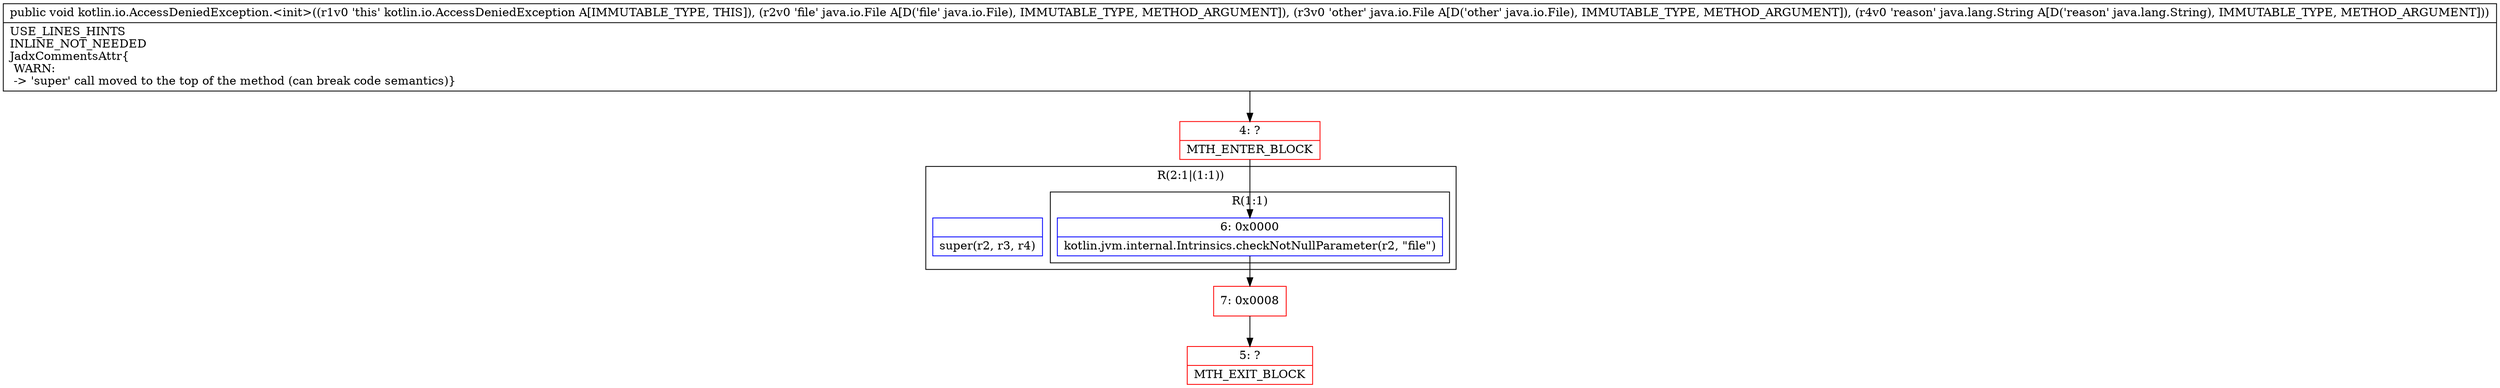 digraph "CFG forkotlin.io.AccessDeniedException.\<init\>(Ljava\/io\/File;Ljava\/io\/File;Ljava\/lang\/String;)V" {
subgraph cluster_Region_1090615917 {
label = "R(2:1|(1:1))";
node [shape=record,color=blue];
Node_InsnContainer_2105693507 [shape=record,label="{|super(r2, r3, r4)\l}"];
subgraph cluster_Region_1090509345 {
label = "R(1:1)";
node [shape=record,color=blue];
Node_6 [shape=record,label="{6\:\ 0x0000|kotlin.jvm.internal.Intrinsics.checkNotNullParameter(r2, \"file\")\l}"];
}
}
Node_4 [shape=record,color=red,label="{4\:\ ?|MTH_ENTER_BLOCK\l}"];
Node_7 [shape=record,color=red,label="{7\:\ 0x0008}"];
Node_5 [shape=record,color=red,label="{5\:\ ?|MTH_EXIT_BLOCK\l}"];
MethodNode[shape=record,label="{public void kotlin.io.AccessDeniedException.\<init\>((r1v0 'this' kotlin.io.AccessDeniedException A[IMMUTABLE_TYPE, THIS]), (r2v0 'file' java.io.File A[D('file' java.io.File), IMMUTABLE_TYPE, METHOD_ARGUMENT]), (r3v0 'other' java.io.File A[D('other' java.io.File), IMMUTABLE_TYPE, METHOD_ARGUMENT]), (r4v0 'reason' java.lang.String A[D('reason' java.lang.String), IMMUTABLE_TYPE, METHOD_ARGUMENT]))  | USE_LINES_HINTS\lINLINE_NOT_NEEDED\lJadxCommentsAttr\{\l WARN: \l \-\> 'super' call moved to the top of the method (can break code semantics)\}\l}"];
MethodNode -> Node_4;Node_6 -> Node_7;
Node_4 -> Node_6;
Node_7 -> Node_5;
}

